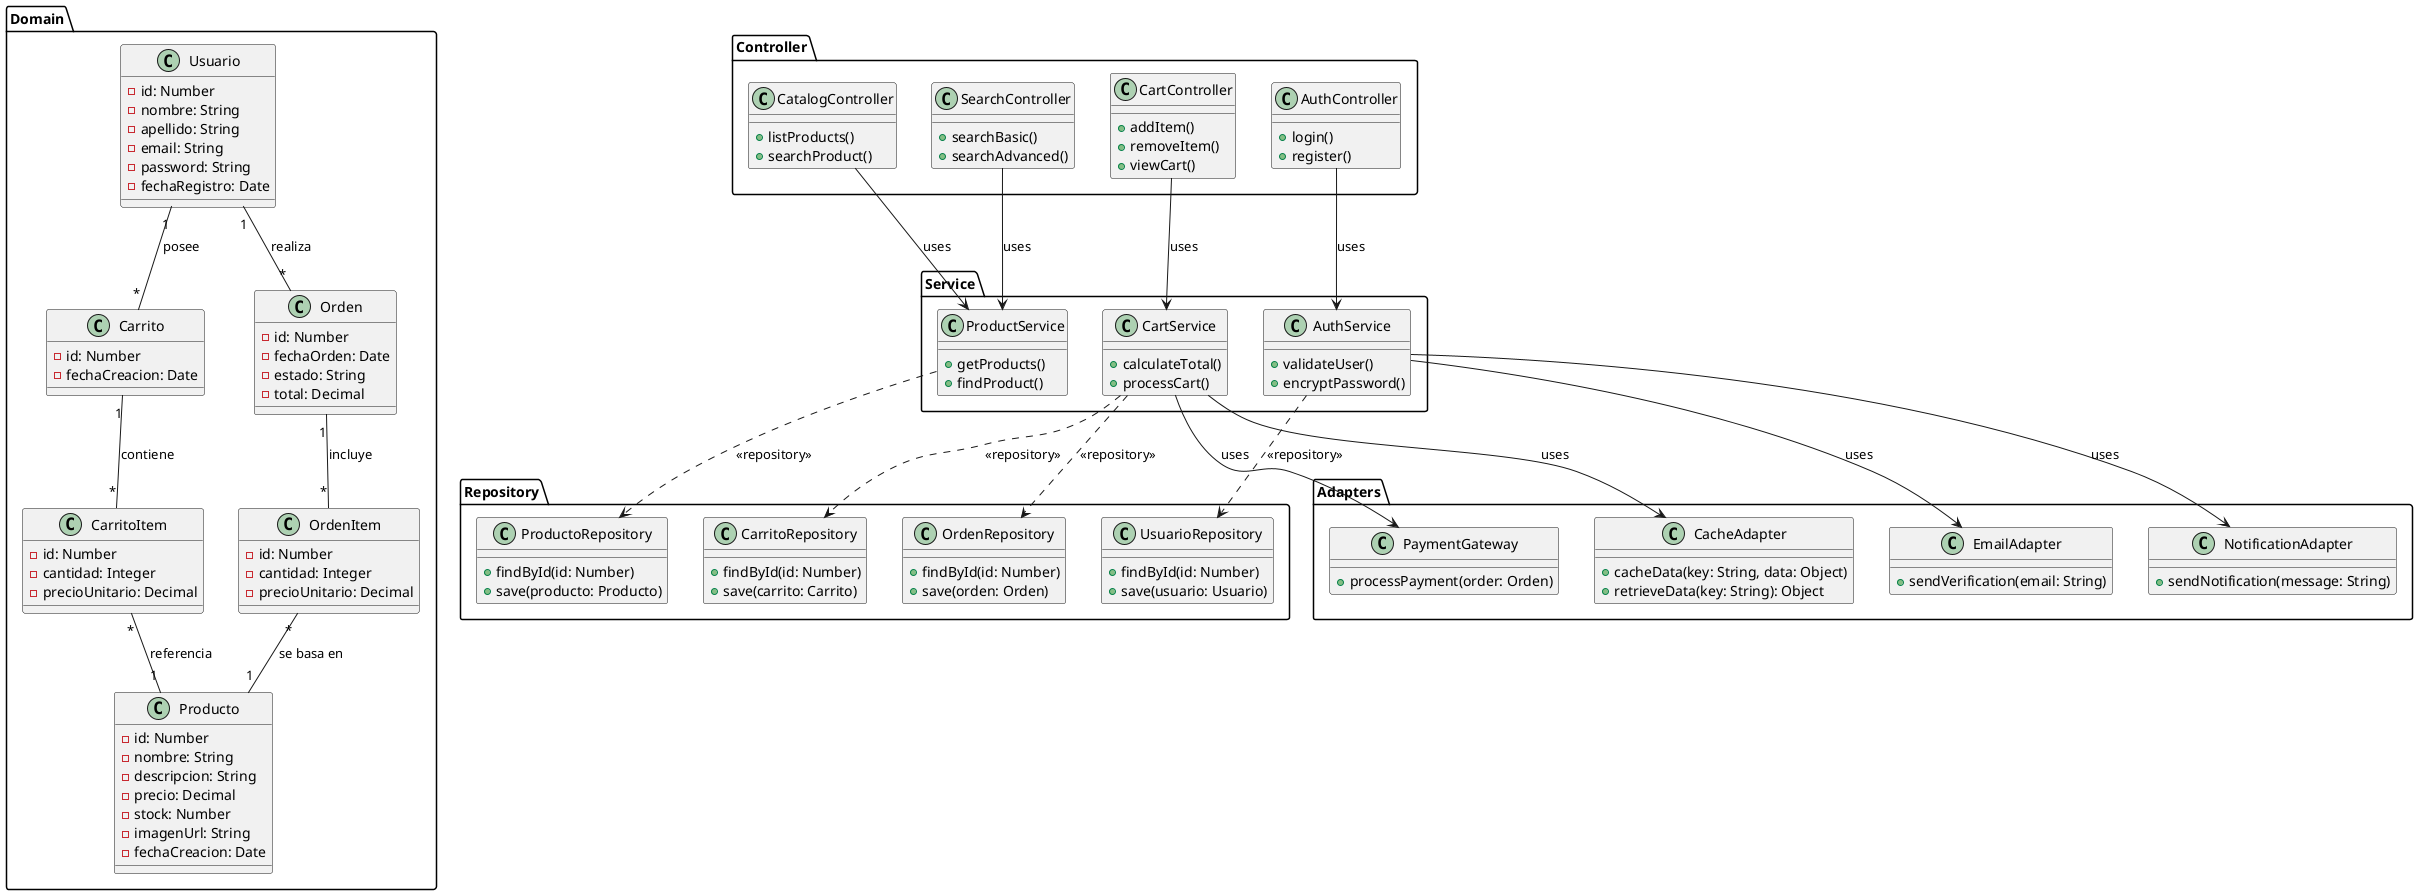 @startuml
' ======== Dominio ========
package "Domain" {
  class Usuario {
    - id: Number
    - nombre: String
    - apellido: String
    - email: String
    - password: String
    - fechaRegistro: Date
  }
  
  class Producto {
    - id: Number
    - nombre: String
    - descripcion: String
    - precio: Decimal
    - stock: Number
    - imagenUrl: String
    - fechaCreacion: Date
  }
  
  class Carrito {
    - id: Number
    - fechaCreacion: Date
  }
  
  class CarritoItem {
    - id: Number
    - cantidad: Integer
    - precioUnitario: Decimal
  }
  
  class Orden {
    - id: Number
    - fechaOrden: Date
    - estado: String
    - total: Decimal
  }
  
  class OrdenItem {
    - id: Number
    - cantidad: Integer
    - precioUnitario: Decimal
  }
  
  ' Relaciones entre entidades del dominio:
  Usuario "1" -- "*" Carrito : posee
  Usuario "1" -- "*" Orden   : realiza
  Carrito "1" -- "*" CarritoItem : contiene
  CarritoItem "*" -- "1" Producto : referencia
  Orden "1" -- "*" OrdenItem : incluye
  OrdenItem "*" -- "1" Producto : se basa en
}

' ======== Controladores ========
package "Controller" {
  class AuthController {
    + login()
    + register()
  }
  class CatalogController {
    + listProducts()
    + searchProduct()
  }
  class CartController {
    + addItem()
    + removeItem()
    + viewCart()
  }
  class SearchController {
    + searchBasic()
    + searchAdvanced()
  }
}

' ======== Servicios ========
package "Service" {
  class AuthService {
    + validateUser()
    + encryptPassword()
  }
  class ProductService {
    + getProducts()
    + findProduct()
  }
  class CartService {
    + calculateTotal()
    + processCart()
  }
}

' ======== Repositorios ========
package "Repository" {
  class UsuarioRepository {
    + findById(id: Number)
    + save(usuario: Usuario)
  }
  class ProductoRepository {
    + findById(id: Number)
    + save(producto: Producto)
  }
  class OrdenRepository {
    + findById(id: Number)
    + save(orden: Orden)
  }
  class CarritoRepository {
    + findById(id: Number)
    + save(carrito: Carrito)
  }
}

' ======== Adaptadores / Integraciones ========
package "Adapters" {
  class PaymentGateway {
    + processPayment(order: Orden)
  }
  class EmailAdapter {
    + sendVerification(email: String)
  }
  class NotificationAdapter {
    + sendNotification(message: String)
  }
  class CacheAdapter {
    + cacheData(key: String, data: Object)
    + retrieveData(key: String): Object
  }
}

' ======== Relaciones de Uso / Dependencias ========
' Los controladores utilizan los servicios correspondientes:
AuthController --> AuthService : uses
CatalogController --> ProductService : uses
CartController --> CartService : uses
SearchController --> ProductService : uses

' Los servicios hacen uso de los repositorios:
AuthService ..> UsuarioRepository : <<repository>>
ProductService ..> ProductoRepository : <<repository>>
CartService ..> CarritoRepository : <<repository>>
CartService ..> OrdenRepository : <<repository>>

' Los servicios y controladores integran adaptadores para funcionalidades adicionales:
AuthService --> EmailAdapter : uses
AuthService --> NotificationAdapter : uses
CartService --> PaymentGateway : uses
CartService --> CacheAdapter : uses

@enduml